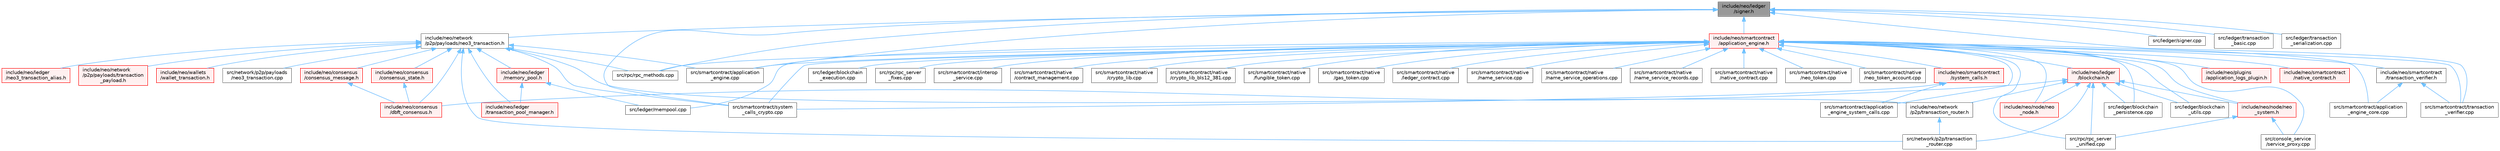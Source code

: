 digraph "include/neo/ledger/signer.h"
{
 // LATEX_PDF_SIZE
  bgcolor="transparent";
  edge [fontname=Helvetica,fontsize=10,labelfontname=Helvetica,labelfontsize=10];
  node [fontname=Helvetica,fontsize=10,shape=box,height=0.2,width=0.4];
  Node1 [id="Node000001",label="include/neo/ledger\l/signer.h",height=0.2,width=0.4,color="gray40", fillcolor="grey60", style="filled", fontcolor="black",tooltip=" "];
  Node1 -> Node2 [id="edge1_Node000001_Node000002",dir="back",color="steelblue1",style="solid",tooltip=" "];
  Node2 [id="Node000002",label="include/neo/network\l/p2p/payloads/neo3_transaction.h",height=0.2,width=0.4,color="grey40", fillcolor="white", style="filled",URL="$neo3__transaction_8h.html",tooltip=" "];
  Node2 -> Node3 [id="edge2_Node000002_Node000003",dir="back",color="steelblue1",style="solid",tooltip=" "];
  Node3 [id="Node000003",label="include/neo/consensus\l/consensus_message.h",height=0.2,width=0.4,color="red", fillcolor="#FFF0F0", style="filled",URL="$consensus__message_8h.html",tooltip=" "];
  Node3 -> Node32 [id="edge3_Node000003_Node000032",dir="back",color="steelblue1",style="solid",tooltip=" "];
  Node32 [id="Node000032",label="include/neo/consensus\l/dbft_consensus.h",height=0.2,width=0.4,color="red", fillcolor="#FFF0F0", style="filled",URL="$dbft__consensus_8h.html",tooltip=" "];
  Node2 -> Node41 [id="edge4_Node000002_Node000041",dir="back",color="steelblue1",style="solid",tooltip=" "];
  Node41 [id="Node000041",label="include/neo/consensus\l/consensus_state.h",height=0.2,width=0.4,color="red", fillcolor="#FFF0F0", style="filled",URL="$consensus__state_8h.html",tooltip=" "];
  Node41 -> Node32 [id="edge5_Node000041_Node000032",dir="back",color="steelblue1",style="solid",tooltip=" "];
  Node2 -> Node32 [id="edge6_Node000002_Node000032",dir="back",color="steelblue1",style="solid",tooltip=" "];
  Node2 -> Node43 [id="edge7_Node000002_Node000043",dir="back",color="steelblue1",style="solid",tooltip=" "];
  Node43 [id="Node000043",label="include/neo/ledger\l/memory_pool.h",height=0.2,width=0.4,color="red", fillcolor="#FFF0F0", style="filled",URL="$ledger_2memory__pool_8h.html",tooltip=" "];
  Node43 -> Node113 [id="edge8_Node000043_Node000113",dir="back",color="steelblue1",style="solid",tooltip=" "];
  Node113 [id="Node000113",label="include/neo/ledger\l/transaction_pool_manager.h",height=0.2,width=0.4,color="red", fillcolor="#FFF0F0", style="filled",URL="$transaction__pool__manager_8h.html",tooltip=" "];
  Node43 -> Node112 [id="edge9_Node000043_Node000112",dir="back",color="steelblue1",style="solid",tooltip=" "];
  Node112 [id="Node000112",label="src/ledger/mempool.cpp",height=0.2,width=0.4,color="grey40", fillcolor="white", style="filled",URL="$mempool_8cpp.html",tooltip=" "];
  Node2 -> Node131 [id="edge10_Node000002_Node000131",dir="back",color="steelblue1",style="solid",tooltip=" "];
  Node131 [id="Node000131",label="include/neo/ledger\l/neo3_transaction_alias.h",height=0.2,width=0.4,color="red", fillcolor="#FFF0F0", style="filled",URL="$neo3__transaction__alias_8h.html",tooltip=" "];
  Node2 -> Node113 [id="edge11_Node000002_Node000113",dir="back",color="steelblue1",style="solid",tooltip=" "];
  Node2 -> Node214 [id="edge12_Node000002_Node000214",dir="back",color="steelblue1",style="solid",tooltip=" "];
  Node214 [id="Node000214",label="include/neo/network\l/p2p/payloads/transaction\l_payload.h",height=0.2,width=0.4,color="red", fillcolor="#FFF0F0", style="filled",URL="$transaction__payload_8h.html",tooltip=" "];
  Node2 -> Node56 [id="edge13_Node000002_Node000056",dir="back",color="steelblue1",style="solid",tooltip=" "];
  Node56 [id="Node000056",label="include/neo/network\l/p2p/transaction_router.h",height=0.2,width=0.4,color="grey40", fillcolor="white", style="filled",URL="$transaction__router_8h.html",tooltip=" "];
  Node56 -> Node57 [id="edge14_Node000056_Node000057",dir="back",color="steelblue1",style="solid",tooltip=" "];
  Node57 [id="Node000057",label="src/network/p2p/transaction\l_router.cpp",height=0.2,width=0.4,color="grey40", fillcolor="white", style="filled",URL="$transaction__router_8cpp.html",tooltip=" "];
  Node2 -> Node217 [id="edge15_Node000002_Node000217",dir="back",color="steelblue1",style="solid",tooltip=" "];
  Node217 [id="Node000217",label="include/neo/wallets\l/wallet_transaction.h",height=0.2,width=0.4,color="red", fillcolor="#FFF0F0", style="filled",URL="$wallet__transaction_8h.html",tooltip=" "];
  Node2 -> Node219 [id="edge16_Node000002_Node000219",dir="back",color="steelblue1",style="solid",tooltip=" "];
  Node219 [id="Node000219",label="src/network/p2p/payloads\l/neo3_transaction.cpp",height=0.2,width=0.4,color="grey40", fillcolor="white", style="filled",URL="$neo3__transaction_8cpp.html",tooltip=" "];
  Node2 -> Node57 [id="edge17_Node000002_Node000057",dir="back",color="steelblue1",style="solid",tooltip=" "];
  Node2 -> Node100 [id="edge18_Node000002_Node000100",dir="back",color="steelblue1",style="solid",tooltip=" "];
  Node100 [id="Node000100",label="src/rpc/rpc_methods.cpp",height=0.2,width=0.4,color="grey40", fillcolor="white", style="filled",URL="$rpc__methods_8cpp.html",tooltip=" "];
  Node2 -> Node165 [id="edge19_Node000002_Node000165",dir="back",color="steelblue1",style="solid",tooltip=" "];
  Node165 [id="Node000165",label="src/smartcontract/application\l_engine.cpp",height=0.2,width=0.4,color="grey40", fillcolor="white", style="filled",URL="$application__engine_8cpp.html",tooltip=" "];
  Node2 -> Node158 [id="edge20_Node000002_Node000158",dir="back",color="steelblue1",style="solid",tooltip=" "];
  Node158 [id="Node000158",label="src/smartcontract/system\l_calls_crypto.cpp",height=0.2,width=0.4,color="grey40", fillcolor="white", style="filled",URL="$system__calls__crypto_8cpp.html",tooltip=" "];
  Node1 -> Node152 [id="edge21_Node000001_Node000152",dir="back",color="steelblue1",style="solid",tooltip=" "];
  Node152 [id="Node000152",label="include/neo/smartcontract\l/application_engine.h",height=0.2,width=0.4,color="red", fillcolor="#FFF0F0", style="filled",URL="$application__engine_8h.html",tooltip=" "];
  Node152 -> Node139 [id="edge22_Node000152_Node000139",dir="back",color="steelblue1",style="solid",tooltip=" "];
  Node139 [id="Node000139",label="include/neo/ledger\l/blockchain.h",height=0.2,width=0.4,color="red", fillcolor="#FFF0F0", style="filled",URL="$blockchain_8h.html",tooltip=" "];
  Node139 -> Node32 [id="edge23_Node000139_Node000032",dir="back",color="steelblue1",style="solid",tooltip=" "];
  Node139 -> Node56 [id="edge24_Node000139_Node000056",dir="back",color="steelblue1",style="solid",tooltip=" "];
  Node139 -> Node6 [id="edge25_Node000139_Node000006",dir="back",color="steelblue1",style="solid",tooltip=" "];
  Node6 [id="Node000006",label="include/neo/node/neo\l_node.h",height=0.2,width=0.4,color="red", fillcolor="#FFF0F0", style="filled",URL="$neo__node_8h.html",tooltip=" "];
  Node139 -> Node58 [id="edge26_Node000139_Node000058",dir="back",color="steelblue1",style="solid",tooltip=" "];
  Node58 [id="Node000058",label="include/neo/node/neo\l_system.h",height=0.2,width=0.4,color="red", fillcolor="#FFF0F0", style="filled",URL="$node_2neo__system_8h.html",tooltip=" "];
  Node58 -> Node105 [id="edge27_Node000058_Node000105",dir="back",color="steelblue1",style="solid",tooltip=" "];
  Node105 [id="Node000105",label="src/console_service\l/service_proxy.cpp",height=0.2,width=0.4,color="grey40", fillcolor="white", style="filled",URL="$service__proxy_8cpp.html",tooltip=" "];
  Node58 -> Node104 [id="edge28_Node000058_Node000104",dir="back",color="steelblue1",style="solid",tooltip=" "];
  Node104 [id="Node000104",label="src/rpc/rpc_server\l_unified.cpp",height=0.2,width=0.4,color="grey40", fillcolor="white", style="filled",URL="$rpc__server__unified_8cpp.html",tooltip=" "];
  Node139 -> Node110 [id="edge29_Node000139_Node000110",dir="back",color="steelblue1",style="solid",tooltip=" "];
  Node110 [id="Node000110",label="src/ledger/blockchain\l_persistence.cpp",height=0.2,width=0.4,color="grey40", fillcolor="white", style="filled",URL="$blockchain__persistence_8cpp.html",tooltip=" "];
  Node139 -> Node111 [id="edge30_Node000139_Node000111",dir="back",color="steelblue1",style="solid",tooltip=" "];
  Node111 [id="Node000111",label="src/ledger/blockchain\l_utils.cpp",height=0.2,width=0.4,color="grey40", fillcolor="white", style="filled",URL="$blockchain__utils_8cpp.html",tooltip=" "];
  Node139 -> Node57 [id="edge31_Node000139_Node000057",dir="back",color="steelblue1",style="solid",tooltip=" "];
  Node139 -> Node104 [id="edge32_Node000139_Node000104",dir="back",color="steelblue1",style="solid",tooltip=" "];
  Node152 -> Node6 [id="edge33_Node000152_Node000006",dir="back",color="steelblue1",style="solid",tooltip=" "];
  Node152 -> Node58 [id="edge34_Node000152_Node000058",dir="back",color="steelblue1",style="solid",tooltip=" "];
  Node152 -> Node80 [id="edge35_Node000152_Node000080",dir="back",color="steelblue1",style="solid",tooltip=" "];
  Node80 [id="Node000080",label="include/neo/plugins\l/application_logs_plugin.h",height=0.2,width=0.4,color="red", fillcolor="#FFF0F0", style="filled",URL="$application__logs__plugin_8h.html",tooltip=" "];
  Node152 -> Node153 [id="edge36_Node000152_Node000153",dir="back",color="steelblue1",style="solid",tooltip=" "];
  Node153 [id="Node000153",label="include/neo/smartcontract\l/native_contract.h",height=0.2,width=0.4,color="red", fillcolor="#FFF0F0", style="filled",URL="$native__contract_8h.html",tooltip=" "];
  Node152 -> Node155 [id="edge37_Node000152_Node000155",dir="back",color="steelblue1",style="solid",tooltip=" "];
  Node155 [id="Node000155",label="include/neo/smartcontract\l/system_calls.h",height=0.2,width=0.4,color="red", fillcolor="#FFF0F0", style="filled",URL="$system__calls_8h.html",tooltip=" "];
  Node155 -> Node156 [id="edge38_Node000155_Node000156",dir="back",color="steelblue1",style="solid",tooltip=" "];
  Node156 [id="Node000156",label="src/smartcontract/application\l_engine_system_calls.cpp",height=0.2,width=0.4,color="grey40", fillcolor="white", style="filled",URL="$application__engine__system__calls_8cpp.html",tooltip=" "];
  Node155 -> Node158 [id="edge39_Node000155_Node000158",dir="back",color="steelblue1",style="solid",tooltip=" "];
  Node152 -> Node162 [id="edge40_Node000152_Node000162",dir="back",color="steelblue1",style="solid",tooltip=" "];
  Node162 [id="Node000162",label="include/neo/smartcontract\l/transaction_verifier.h",height=0.2,width=0.4,color="grey40", fillcolor="white", style="filled",URL="$transaction__verifier_8h.html",tooltip=" "];
  Node162 -> Node163 [id="edge41_Node000162_Node000163",dir="back",color="steelblue1",style="solid",tooltip=" "];
  Node163 [id="Node000163",label="src/smartcontract/application\l_engine_core.cpp",height=0.2,width=0.4,color="grey40", fillcolor="white", style="filled",URL="$application__engine__core_8cpp.html",tooltip=" "];
  Node162 -> Node164 [id="edge42_Node000162_Node000164",dir="back",color="steelblue1",style="solid",tooltip=" "];
  Node164 [id="Node000164",label="src/smartcontract/transaction\l_verifier.cpp",height=0.2,width=0.4,color="grey40", fillcolor="white", style="filled",URL="$transaction__verifier_8cpp.html",tooltip=" "];
  Node152 -> Node105 [id="edge43_Node000152_Node000105",dir="back",color="steelblue1",style="solid",tooltip=" "];
  Node152 -> Node143 [id="edge44_Node000152_Node000143",dir="back",color="steelblue1",style="solid",tooltip=" "];
  Node143 [id="Node000143",label="src/ledger/blockchain\l_execution.cpp",height=0.2,width=0.4,color="grey40", fillcolor="white", style="filled",URL="$blockchain__execution_8cpp.html",tooltip=" "];
  Node152 -> Node110 [id="edge45_Node000152_Node000110",dir="back",color="steelblue1",style="solid",tooltip=" "];
  Node152 -> Node111 [id="edge46_Node000152_Node000111",dir="back",color="steelblue1",style="solid",tooltip=" "];
  Node152 -> Node112 [id="edge47_Node000152_Node000112",dir="back",color="steelblue1",style="solid",tooltip=" "];
  Node152 -> Node100 [id="edge48_Node000152_Node000100",dir="back",color="steelblue1",style="solid",tooltip=" "];
  Node152 -> Node115 [id="edge49_Node000152_Node000115",dir="back",color="steelblue1",style="solid",tooltip=" "];
  Node115 [id="Node000115",label="src/rpc/rpc_server\l_fixes.cpp",height=0.2,width=0.4,color="grey40", fillcolor="white", style="filled",URL="$rpc__server__fixes_8cpp.html",tooltip=" "];
  Node152 -> Node104 [id="edge50_Node000152_Node000104",dir="back",color="steelblue1",style="solid",tooltip=" "];
  Node152 -> Node165 [id="edge51_Node000152_Node000165",dir="back",color="steelblue1",style="solid",tooltip=" "];
  Node152 -> Node163 [id="edge52_Node000152_Node000163",dir="back",color="steelblue1",style="solid",tooltip=" "];
  Node152 -> Node156 [id="edge53_Node000152_Node000156",dir="back",color="steelblue1",style="solid",tooltip=" "];
  Node152 -> Node166 [id="edge54_Node000152_Node000166",dir="back",color="steelblue1",style="solid",tooltip=" "];
  Node166 [id="Node000166",label="src/smartcontract/interop\l_service.cpp",height=0.2,width=0.4,color="grey40", fillcolor="white", style="filled",URL="$interop__service_8cpp.html",tooltip=" "];
  Node152 -> Node167 [id="edge55_Node000152_Node000167",dir="back",color="steelblue1",style="solid",tooltip=" "];
  Node167 [id="Node000167",label="src/smartcontract/native\l/contract_management.cpp",height=0.2,width=0.4,color="grey40", fillcolor="white", style="filled",URL="$contract__management_8cpp.html",tooltip=" "];
  Node152 -> Node168 [id="edge56_Node000152_Node000168",dir="back",color="steelblue1",style="solid",tooltip=" "];
  Node168 [id="Node000168",label="src/smartcontract/native\l/crypto_lib.cpp",height=0.2,width=0.4,color="grey40", fillcolor="white", style="filled",URL="$crypto__lib_8cpp.html",tooltip=" "];
  Node152 -> Node169 [id="edge57_Node000152_Node000169",dir="back",color="steelblue1",style="solid",tooltip=" "];
  Node169 [id="Node000169",label="src/smartcontract/native\l/crypto_lib_bls12_381.cpp",height=0.2,width=0.4,color="grey40", fillcolor="white", style="filled",URL="$crypto__lib__bls12__381_8cpp.html",tooltip=" "];
  Node152 -> Node170 [id="edge58_Node000152_Node000170",dir="back",color="steelblue1",style="solid",tooltip=" "];
  Node170 [id="Node000170",label="src/smartcontract/native\l/fungible_token.cpp",height=0.2,width=0.4,color="grey40", fillcolor="white", style="filled",URL="$fungible__token_8cpp.html",tooltip=" "];
  Node152 -> Node171 [id="edge59_Node000152_Node000171",dir="back",color="steelblue1",style="solid",tooltip=" "];
  Node171 [id="Node000171",label="src/smartcontract/native\l/gas_token.cpp",height=0.2,width=0.4,color="grey40", fillcolor="white", style="filled",URL="$gas__token_8cpp.html",tooltip=" "];
  Node152 -> Node172 [id="edge60_Node000152_Node000172",dir="back",color="steelblue1",style="solid",tooltip=" "];
  Node172 [id="Node000172",label="src/smartcontract/native\l/ledger_contract.cpp",height=0.2,width=0.4,color="grey40", fillcolor="white", style="filled",URL="$ledger__contract_8cpp.html",tooltip=" "];
  Node152 -> Node173 [id="edge61_Node000152_Node000173",dir="back",color="steelblue1",style="solid",tooltip=" "];
  Node173 [id="Node000173",label="src/smartcontract/native\l/name_service.cpp",height=0.2,width=0.4,color="grey40", fillcolor="white", style="filled",URL="$name__service_8cpp.html",tooltip=" "];
  Node152 -> Node174 [id="edge62_Node000152_Node000174",dir="back",color="steelblue1",style="solid",tooltip=" "];
  Node174 [id="Node000174",label="src/smartcontract/native\l/name_service_operations.cpp",height=0.2,width=0.4,color="grey40", fillcolor="white", style="filled",URL="$name__service__operations_8cpp.html",tooltip=" "];
  Node152 -> Node175 [id="edge63_Node000152_Node000175",dir="back",color="steelblue1",style="solid",tooltip=" "];
  Node175 [id="Node000175",label="src/smartcontract/native\l/name_service_records.cpp",height=0.2,width=0.4,color="grey40", fillcolor="white", style="filled",URL="$name__service__records_8cpp.html",tooltip=" "];
  Node152 -> Node176 [id="edge64_Node000152_Node000176",dir="back",color="steelblue1",style="solid",tooltip=" "];
  Node176 [id="Node000176",label="src/smartcontract/native\l/native_contract.cpp",height=0.2,width=0.4,color="grey40", fillcolor="white", style="filled",URL="$native_2native__contract_8cpp.html",tooltip=" "];
  Node152 -> Node177 [id="edge65_Node000152_Node000177",dir="back",color="steelblue1",style="solid",tooltip=" "];
  Node177 [id="Node000177",label="src/smartcontract/native\l/neo_token.cpp",height=0.2,width=0.4,color="grey40", fillcolor="white", style="filled",URL="$neo__token_8cpp.html",tooltip=" "];
  Node152 -> Node178 [id="edge66_Node000152_Node000178",dir="back",color="steelblue1",style="solid",tooltip=" "];
  Node178 [id="Node000178",label="src/smartcontract/native\l/neo_token_account.cpp",height=0.2,width=0.4,color="grey40", fillcolor="white", style="filled",URL="$neo__token__account_8cpp.html",tooltip=" "];
  Node152 -> Node158 [id="edge67_Node000152_Node000158",dir="back",color="steelblue1",style="solid",tooltip=" "];
  Node152 -> Node164 [id="edge68_Node000152_Node000164",dir="back",color="steelblue1",style="solid",tooltip=" "];
  Node1 -> Node220 [id="edge69_Node000001_Node000220",dir="back",color="steelblue1",style="solid",tooltip=" "];
  Node220 [id="Node000220",label="src/ledger/signer.cpp",height=0.2,width=0.4,color="grey40", fillcolor="white", style="filled",URL="$signer_8cpp.html",tooltip=" "];
  Node1 -> Node211 [id="edge70_Node000001_Node000211",dir="back",color="steelblue1",style="solid",tooltip=" "];
  Node211 [id="Node000211",label="src/ledger/transaction\l_basic.cpp",height=0.2,width=0.4,color="grey40", fillcolor="white", style="filled",URL="$transaction__basic_8cpp.html",tooltip=" "];
  Node1 -> Node213 [id="edge71_Node000001_Node000213",dir="back",color="steelblue1",style="solid",tooltip=" "];
  Node213 [id="Node000213",label="src/ledger/transaction\l_serialization.cpp",height=0.2,width=0.4,color="grey40", fillcolor="white", style="filled",URL="$transaction__serialization_8cpp.html",tooltip=" "];
  Node1 -> Node100 [id="edge72_Node000001_Node000100",dir="back",color="steelblue1",style="solid",tooltip=" "];
  Node1 -> Node165 [id="edge73_Node000001_Node000165",dir="back",color="steelblue1",style="solid",tooltip=" "];
  Node1 -> Node158 [id="edge74_Node000001_Node000158",dir="back",color="steelblue1",style="solid",tooltip=" "];
  Node1 -> Node164 [id="edge75_Node000001_Node000164",dir="back",color="steelblue1",style="solid",tooltip=" "];
}
